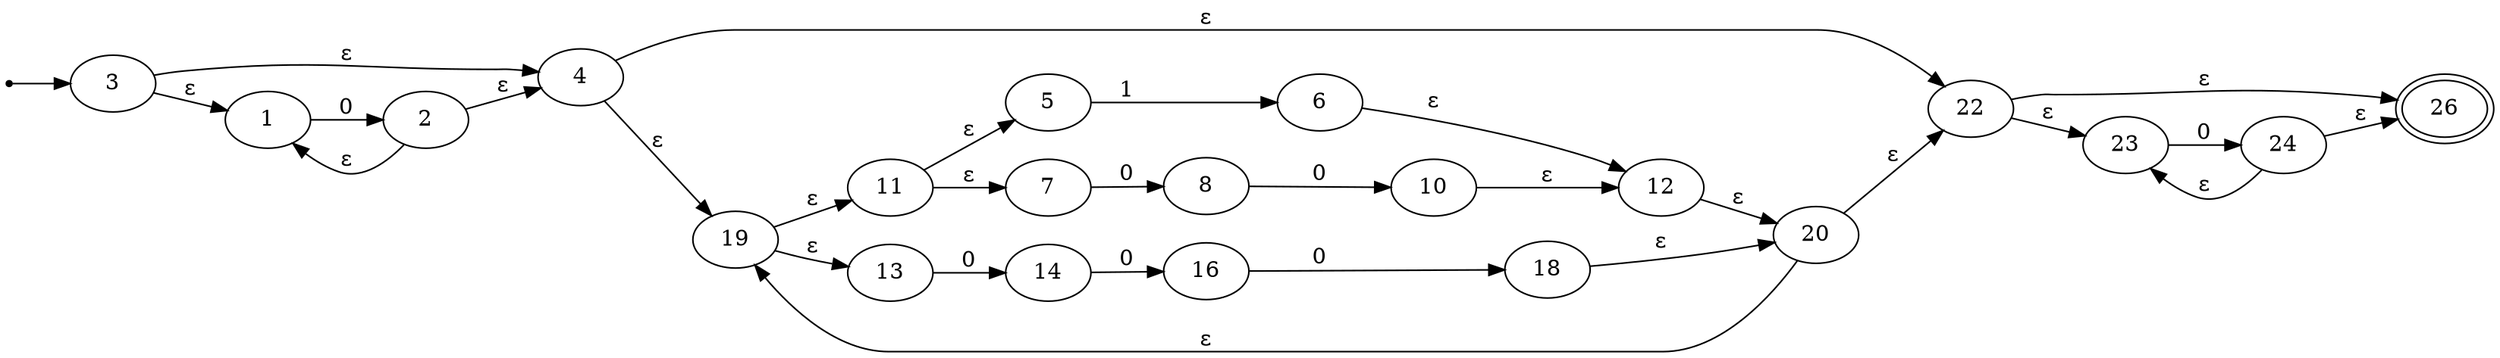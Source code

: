 digraph NFA {
rankdir=LR;
start [shape=point];
start -> "3" [label=""];
"3" [label="3"];
"4" [label="4"];
"1" [label="1"];
"2" [label="2"];
"22" [label="22"];
"19" [label="19"];
"20" [label="20"];
"11" [label="11"];
"12" [label="12"];
"5" [label="5"];
"6" [label="6"];
"7" [label="7"];
"8" [label="8"];
"10" [label="10"];
"13" [label="13"];
"14" [label="14"];
"16" [label="16"];
"18" [label="18"];
"26" [label="26" peripheries=2];
"23" [label="23"];
"24" [label="24"];
"24" -> "26" [label="ε"];
"24" -> "23" [label="ε"];
"22" -> "23" [label="ε"];
"22" -> "26" [label="ε"];
"19" -> "11" [label="ε"];
"19" -> "13" [label="ε"];
"8" -> "10" [label="0"];
"10" -> "12" [label="ε"];
"23" -> "24" [label="0"];
"3" -> "1" [label="ε"];
"3" -> "4" [label="ε"];
"5" -> "6" [label="1"];
"7" -> "8" [label="0"];
"13" -> "14" [label="0"];
"18" -> "20" [label="ε"];
"2" -> "4" [label="ε"];
"2" -> "1" [label="ε"];
"11" -> "5" [label="ε"];
"11" -> "7" [label="ε"];
"6" -> "12" [label="ε"];
"14" -> "16" [label="0"];
"16" -> "18" [label="0"];
"1" -> "2" [label="0"];
"4" -> "19" [label="ε"];
"4" -> "22" [label="ε"];
"20" -> "22" [label="ε"];
"20" -> "19" [label="ε"];
"12" -> "20" [label="ε"];
}
